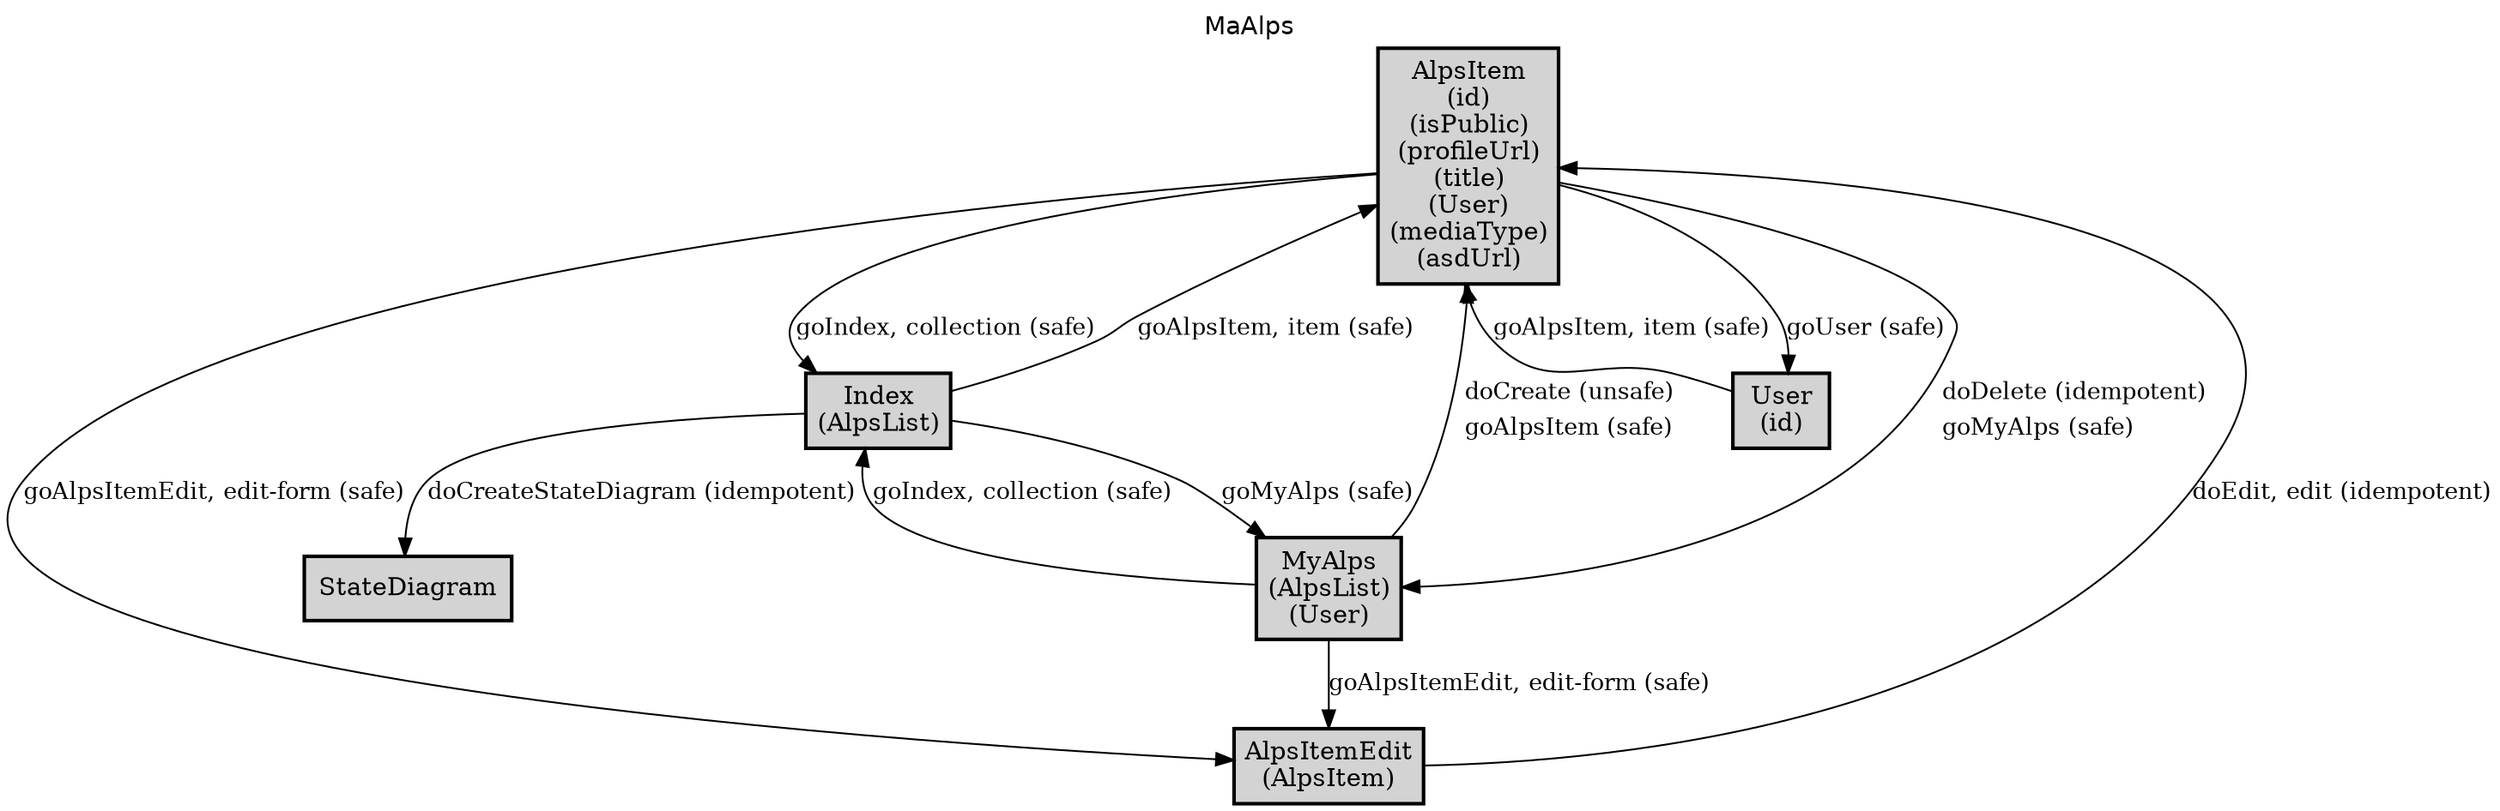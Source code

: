 digraph application_state_diagram {
  graph [
    labelloc="t";
    fontname="Helvetica"
    label="MaAlps";
    URL="index.html" target="_parent"
  ];
  node [shape = box, style = "bold,filled" fillcolor="lightgray"];

    AlpsItem [margin=0.02, label=<<table cellspacing="0" cellpadding="5" border="0"><tr><td>AlpsItem<br />(id)<br />(isPublic)<br />(profileUrl)<br />(title)<br />(User)<br />(mediaType)<br />(asdUrl)<br /></td></tr></table>>,shape=box URL="docs/semantic.AlpsItem.html" target="_parent"]
    AlpsItemEdit [margin=0.02, label=<<table cellspacing="0" cellpadding="5" border="0"><tr><td>AlpsItemEdit<br />(AlpsItem)<br /></td></tr></table>>,shape=box URL="docs/semantic.AlpsItemEdit.html" target="_parent"]
    Index [margin=0.02, label=<<table cellspacing="0" cellpadding="5" border="0"><tr><td>Index<br />(AlpsList)<br /></td></tr></table>>,shape=box URL="docs/semantic.Index.html" target="_parent"]
    MyAlps [margin=0.02, label=<<table cellspacing="0" cellpadding="5" border="0"><tr><td>MyAlps<br />(AlpsList)<br />(User)<br /></td></tr></table>>,shape=box URL="docs/semantic.MyAlps.html" target="_parent"]
    User [margin=0.02, label=<<table cellspacing="0" cellpadding="5" border="0"><tr><td>User<br />(id)<br /></td></tr></table>>,shape=box URL="docs/semantic.User.html" target="_parent"]

    AlpsItem -> AlpsItemEdit [label = "goAlpsItemEdit, edit-form (safe)" URL="docs/safe.goAlpsItemEdit.html" target="_parent" fontsize=13];
    AlpsItem -> Index [label = "goIndex, collection (safe)" URL="docs/safe.goIndex.html" target="_parent" fontsize=13];
    AlpsItem -> MyAlps [label=<<table  border="0"><tr><td align="left" href="docs/idempotent.doDelete.html">doDelete (idempotent)</td></tr><tr><td align="left" href="docs/safe.goMyAlps.html">goMyAlps (safe)</td></tr></table>> fontsize=13];
    AlpsItem -> User [label = "goUser (safe)" URL="docs/safe.goUser.html" target="_parent" fontsize=13];
    AlpsItemEdit -> AlpsItem [label = "doEdit, edit (idempotent)" URL="docs/idempotent.doEdit.html" target="_parent" fontsize=13];
    Index -> AlpsItem [label = "goAlpsItem, item (safe)" URL="docs/safe.goAlpsItem.html" target="_parent" fontsize=13];
    Index -> MyAlps [label = "goMyAlps (safe)" URL="docs/safe.goMyAlps.html" target="_parent" fontsize=13];
    Index -> StateDiagram [label = "doCreateStateDiagram (idempotent)" URL="docs/idempotent.doCreateStateDiagram.html" target="_parent" fontsize=13];
    MyAlps -> AlpsItem [label=<<table  border="0"><tr><td align="left" href="docs/unsafe.doCreate.html">doCreate (unsafe)</td></tr><tr><td align="left" href="docs/safe.goAlpsItem.html">goAlpsItem (safe)</td></tr></table>> fontsize=13];
    MyAlps -> AlpsItemEdit [label = "goAlpsItemEdit, edit-form (safe)" URL="docs/safe.goAlpsItemEdit.html" target="_parent" fontsize=13];
    MyAlps -> Index [label = "goIndex, collection (safe)" URL="docs/safe.goIndex.html" target="_parent" fontsize=13];
    User -> AlpsItem [label = "goAlpsItem, item (safe)" URL="docs/safe.goAlpsItem.html" target="_parent" fontsize=13];

    StateDiagram [URL="docs/semantic.StateDiagram.html" target="_parent"]

}